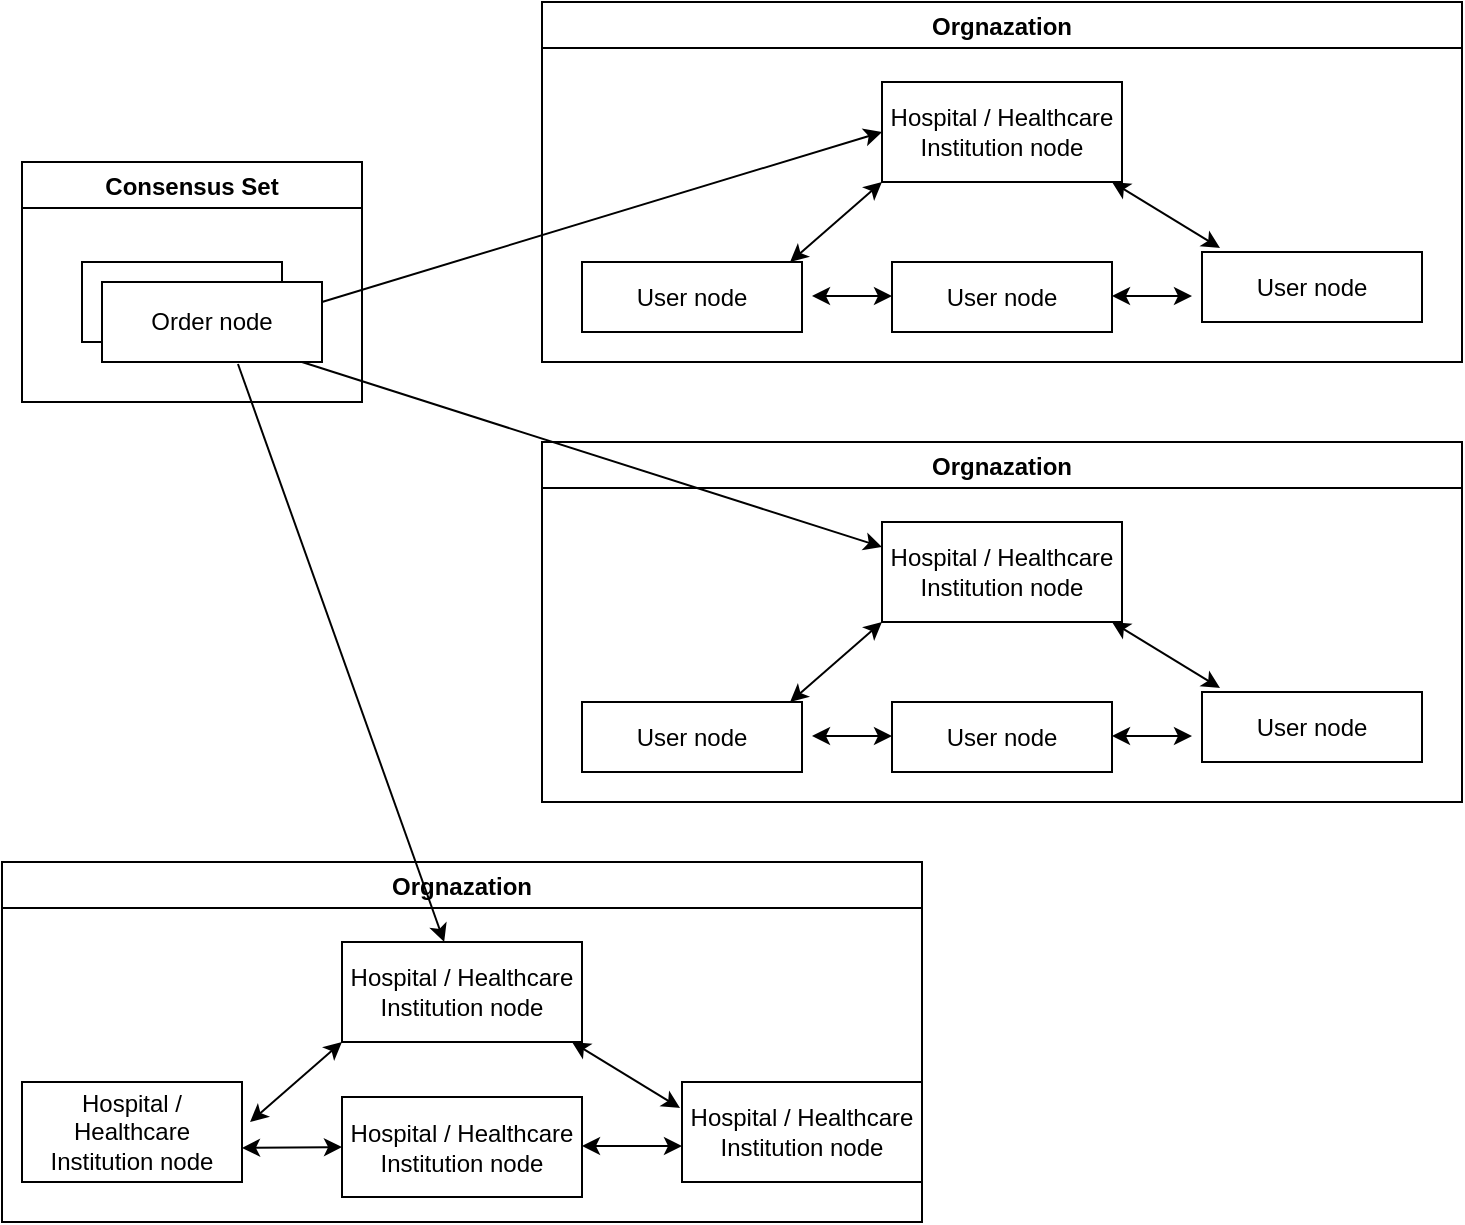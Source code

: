 <mxfile version="15.7.4" type="github">
  <diagram id="prtHgNgQTEPvFCAcTncT" name="Page-1">
    <mxGraphModel dx="946" dy="589" grid="1" gridSize="10" guides="1" tooltips="1" connect="1" arrows="1" fold="1" page="1" pageScale="1" pageWidth="827" pageHeight="1169" math="0" shadow="0">
      <root>
        <mxCell id="0" />
        <mxCell id="1" parent="0" />
        <mxCell id="eEtC7sX34TED1RY3KN9g-7" value="Orgnazation" style="swimlane;" vertex="1" parent="1">
          <mxGeometry x="280" y="420" width="460" height="180" as="geometry" />
        </mxCell>
        <mxCell id="eEtC7sX34TED1RY3KN9g-8" value="Hospital / Healthcare Institution node" style="rounded=0;whiteSpace=wrap;html=1;" vertex="1" parent="eEtC7sX34TED1RY3KN9g-7">
          <mxGeometry x="170" y="40" width="120" height="50" as="geometry" />
        </mxCell>
        <mxCell id="eEtC7sX34TED1RY3KN9g-10" value="User node" style="rounded=0;whiteSpace=wrap;html=1;" vertex="1" parent="eEtC7sX34TED1RY3KN9g-7">
          <mxGeometry x="20" y="130" width="110" height="35" as="geometry" />
        </mxCell>
        <mxCell id="eEtC7sX34TED1RY3KN9g-14" value="User node" style="rounded=0;whiteSpace=wrap;html=1;" vertex="1" parent="eEtC7sX34TED1RY3KN9g-7">
          <mxGeometry x="175" y="130" width="110" height="35" as="geometry" />
        </mxCell>
        <mxCell id="eEtC7sX34TED1RY3KN9g-15" value="User node" style="rounded=0;whiteSpace=wrap;html=1;" vertex="1" parent="eEtC7sX34TED1RY3KN9g-7">
          <mxGeometry x="330" y="125" width="110" height="35" as="geometry" />
        </mxCell>
        <mxCell id="eEtC7sX34TED1RY3KN9g-16" value="" style="endArrow=classic;startArrow=classic;html=1;rounded=0;" edge="1" parent="eEtC7sX34TED1RY3KN9g-7">
          <mxGeometry width="50" height="50" relative="1" as="geometry">
            <mxPoint x="285" y="147" as="sourcePoint" />
            <mxPoint x="325" y="147" as="targetPoint" />
          </mxGeometry>
        </mxCell>
        <mxCell id="eEtC7sX34TED1RY3KN9g-18" value="" style="endArrow=classic;startArrow=classic;html=1;rounded=0;" edge="1" parent="eEtC7sX34TED1RY3KN9g-7">
          <mxGeometry width="50" height="50" relative="1" as="geometry">
            <mxPoint x="135" y="147" as="sourcePoint" />
            <mxPoint x="175" y="147" as="targetPoint" />
          </mxGeometry>
        </mxCell>
        <mxCell id="eEtC7sX34TED1RY3KN9g-19" value="" style="endArrow=classic;startArrow=classic;html=1;rounded=0;entryX=0.082;entryY=-0.057;entryDx=0;entryDy=0;entryPerimeter=0;" edge="1" parent="eEtC7sX34TED1RY3KN9g-7" target="eEtC7sX34TED1RY3KN9g-15">
          <mxGeometry width="50" height="50" relative="1" as="geometry">
            <mxPoint x="285" y="90" as="sourcePoint" />
            <mxPoint x="325" y="110" as="targetPoint" />
          </mxGeometry>
        </mxCell>
        <mxCell id="eEtC7sX34TED1RY3KN9g-20" value="" style="endArrow=classic;startArrow=classic;html=1;rounded=0;entryX=0.082;entryY=-0.057;entryDx=0;entryDy=0;entryPerimeter=0;exitX=0;exitY=1;exitDx=0;exitDy=0;" edge="1" parent="eEtC7sX34TED1RY3KN9g-7" source="eEtC7sX34TED1RY3KN9g-8">
          <mxGeometry width="50" height="50" relative="1" as="geometry">
            <mxPoint x="70" y="96.99" as="sourcePoint" />
            <mxPoint x="124.02" y="129.995" as="targetPoint" />
          </mxGeometry>
        </mxCell>
        <mxCell id="eEtC7sX34TED1RY3KN9g-21" value="Orgnazation" style="swimlane;" vertex="1" parent="1">
          <mxGeometry x="280" y="200" width="460" height="180" as="geometry" />
        </mxCell>
        <mxCell id="eEtC7sX34TED1RY3KN9g-22" value="Hospital / Healthcare Institution node" style="rounded=0;whiteSpace=wrap;html=1;" vertex="1" parent="eEtC7sX34TED1RY3KN9g-21">
          <mxGeometry x="170" y="40" width="120" height="50" as="geometry" />
        </mxCell>
        <mxCell id="eEtC7sX34TED1RY3KN9g-23" value="User node" style="rounded=0;whiteSpace=wrap;html=1;" vertex="1" parent="eEtC7sX34TED1RY3KN9g-21">
          <mxGeometry x="20" y="130" width="110" height="35" as="geometry" />
        </mxCell>
        <mxCell id="eEtC7sX34TED1RY3KN9g-24" value="User node" style="rounded=0;whiteSpace=wrap;html=1;" vertex="1" parent="eEtC7sX34TED1RY3KN9g-21">
          <mxGeometry x="175" y="130" width="110" height="35" as="geometry" />
        </mxCell>
        <mxCell id="eEtC7sX34TED1RY3KN9g-25" value="User node" style="rounded=0;whiteSpace=wrap;html=1;" vertex="1" parent="eEtC7sX34TED1RY3KN9g-21">
          <mxGeometry x="330" y="125" width="110" height="35" as="geometry" />
        </mxCell>
        <mxCell id="eEtC7sX34TED1RY3KN9g-26" value="" style="endArrow=classic;startArrow=classic;html=1;rounded=0;" edge="1" parent="eEtC7sX34TED1RY3KN9g-21">
          <mxGeometry width="50" height="50" relative="1" as="geometry">
            <mxPoint x="285" y="147" as="sourcePoint" />
            <mxPoint x="325" y="147" as="targetPoint" />
          </mxGeometry>
        </mxCell>
        <mxCell id="eEtC7sX34TED1RY3KN9g-27" value="" style="endArrow=classic;startArrow=classic;html=1;rounded=0;" edge="1" parent="eEtC7sX34TED1RY3KN9g-21">
          <mxGeometry width="50" height="50" relative="1" as="geometry">
            <mxPoint x="135" y="147" as="sourcePoint" />
            <mxPoint x="175" y="147" as="targetPoint" />
          </mxGeometry>
        </mxCell>
        <mxCell id="eEtC7sX34TED1RY3KN9g-28" value="" style="endArrow=classic;startArrow=classic;html=1;rounded=0;entryX=0.082;entryY=-0.057;entryDx=0;entryDy=0;entryPerimeter=0;" edge="1" parent="eEtC7sX34TED1RY3KN9g-21" target="eEtC7sX34TED1RY3KN9g-25">
          <mxGeometry width="50" height="50" relative="1" as="geometry">
            <mxPoint x="285" y="90" as="sourcePoint" />
            <mxPoint x="325" y="110" as="targetPoint" />
          </mxGeometry>
        </mxCell>
        <mxCell id="eEtC7sX34TED1RY3KN9g-29" value="" style="endArrow=classic;startArrow=classic;html=1;rounded=0;entryX=0.082;entryY=-0.057;entryDx=0;entryDy=0;entryPerimeter=0;exitX=0;exitY=1;exitDx=0;exitDy=0;" edge="1" parent="eEtC7sX34TED1RY3KN9g-21" source="eEtC7sX34TED1RY3KN9g-22">
          <mxGeometry width="50" height="50" relative="1" as="geometry">
            <mxPoint x="70" y="96.99" as="sourcePoint" />
            <mxPoint x="124.02" y="129.995" as="targetPoint" />
          </mxGeometry>
        </mxCell>
        <mxCell id="eEtC7sX34TED1RY3KN9g-30" value="Consensus Set" style="swimlane;" vertex="1" parent="1">
          <mxGeometry x="20" y="280" width="170" height="120" as="geometry" />
        </mxCell>
        <mxCell id="eEtC7sX34TED1RY3KN9g-31" value="" style="rounded=0;whiteSpace=wrap;html=1;" vertex="1" parent="eEtC7sX34TED1RY3KN9g-30">
          <mxGeometry x="30" y="50" width="100" height="40" as="geometry" />
        </mxCell>
        <mxCell id="eEtC7sX34TED1RY3KN9g-32" value="Order node" style="rounded=0;whiteSpace=wrap;html=1;shadow=0;glass=0;sketch=0;" vertex="1" parent="eEtC7sX34TED1RY3KN9g-30">
          <mxGeometry x="40" y="60" width="110" height="40" as="geometry" />
        </mxCell>
        <mxCell id="eEtC7sX34TED1RY3KN9g-34" value="" style="endArrow=classic;html=1;rounded=0;entryX=0;entryY=0.5;entryDx=0;entryDy=0;" edge="1" parent="eEtC7sX34TED1RY3KN9g-30" target="eEtC7sX34TED1RY3KN9g-22">
          <mxGeometry width="50" height="50" relative="1" as="geometry">
            <mxPoint x="150" y="70" as="sourcePoint" />
            <mxPoint x="200" y="20" as="targetPoint" />
          </mxGeometry>
        </mxCell>
        <mxCell id="eEtC7sX34TED1RY3KN9g-35" value="" style="endArrow=classic;html=1;rounded=0;entryX=0;entryY=0.25;entryDx=0;entryDy=0;" edge="1" parent="1" target="eEtC7sX34TED1RY3KN9g-8">
          <mxGeometry width="50" height="50" relative="1" as="geometry">
            <mxPoint x="160" y="380" as="sourcePoint" />
            <mxPoint x="440" y="340" as="targetPoint" />
          </mxGeometry>
        </mxCell>
        <mxCell id="eEtC7sX34TED1RY3KN9g-37" value="Orgnazation" style="swimlane;" vertex="1" parent="1">
          <mxGeometry x="10" y="630" width="460" height="180" as="geometry" />
        </mxCell>
        <mxCell id="eEtC7sX34TED1RY3KN9g-38" value="Hospital / Healthcare Institution node" style="rounded=0;whiteSpace=wrap;html=1;" vertex="1" parent="eEtC7sX34TED1RY3KN9g-37">
          <mxGeometry x="170" y="40" width="120" height="50" as="geometry" />
        </mxCell>
        <mxCell id="eEtC7sX34TED1RY3KN9g-42" value="" style="endArrow=classic;startArrow=classic;html=1;rounded=0;entryX=0;entryY=0.64;entryDx=0;entryDy=0;entryPerimeter=0;" edge="1" parent="eEtC7sX34TED1RY3KN9g-37" target="eEtC7sX34TED1RY3KN9g-48">
          <mxGeometry width="50" height="50" relative="1" as="geometry">
            <mxPoint x="290" y="142" as="sourcePoint" />
            <mxPoint x="330" y="142" as="targetPoint" />
          </mxGeometry>
        </mxCell>
        <mxCell id="eEtC7sX34TED1RY3KN9g-43" value="" style="endArrow=classic;startArrow=classic;html=1;rounded=0;entryX=0;entryY=0.5;entryDx=0;entryDy=0;" edge="1" parent="eEtC7sX34TED1RY3KN9g-37" target="eEtC7sX34TED1RY3KN9g-47">
          <mxGeometry width="50" height="50" relative="1" as="geometry">
            <mxPoint x="120" y="143" as="sourcePoint" />
            <mxPoint x="170" y="142" as="targetPoint" />
          </mxGeometry>
        </mxCell>
        <mxCell id="eEtC7sX34TED1RY3KN9g-44" value="" style="endArrow=classic;startArrow=classic;html=1;rounded=0;entryX=0.082;entryY=-0.057;entryDx=0;entryDy=0;entryPerimeter=0;" edge="1" parent="eEtC7sX34TED1RY3KN9g-37">
          <mxGeometry width="50" height="50" relative="1" as="geometry">
            <mxPoint x="285" y="90" as="sourcePoint" />
            <mxPoint x="339.02" y="123.005" as="targetPoint" />
          </mxGeometry>
        </mxCell>
        <mxCell id="eEtC7sX34TED1RY3KN9g-45" value="" style="endArrow=classic;startArrow=classic;html=1;rounded=0;entryX=0.082;entryY=-0.057;entryDx=0;entryDy=0;entryPerimeter=0;exitX=0;exitY=1;exitDx=0;exitDy=0;" edge="1" parent="eEtC7sX34TED1RY3KN9g-37" source="eEtC7sX34TED1RY3KN9g-38">
          <mxGeometry width="50" height="50" relative="1" as="geometry">
            <mxPoint x="70" y="96.99" as="sourcePoint" />
            <mxPoint x="124.02" y="129.995" as="targetPoint" />
          </mxGeometry>
        </mxCell>
        <mxCell id="eEtC7sX34TED1RY3KN9g-46" value="Hospital / Healthcare Institution node" style="rounded=0;whiteSpace=wrap;html=1;" vertex="1" parent="eEtC7sX34TED1RY3KN9g-37">
          <mxGeometry x="10" y="110" width="110" height="50" as="geometry" />
        </mxCell>
        <mxCell id="eEtC7sX34TED1RY3KN9g-47" value="Hospital / Healthcare Institution node" style="rounded=0;whiteSpace=wrap;html=1;" vertex="1" parent="eEtC7sX34TED1RY3KN9g-37">
          <mxGeometry x="170" y="117.5" width="120" height="50" as="geometry" />
        </mxCell>
        <mxCell id="eEtC7sX34TED1RY3KN9g-48" value="Hospital / Healthcare Institution node" style="rounded=0;whiteSpace=wrap;html=1;" vertex="1" parent="eEtC7sX34TED1RY3KN9g-37">
          <mxGeometry x="340" y="110" width="120" height="50" as="geometry" />
        </mxCell>
        <mxCell id="eEtC7sX34TED1RY3KN9g-51" value="" style="endArrow=classic;html=1;rounded=0;exitX=0.618;exitY=1.025;exitDx=0;exitDy=0;exitPerimeter=0;" edge="1" parent="1" source="eEtC7sX34TED1RY3KN9g-32" target="eEtC7sX34TED1RY3KN9g-38">
          <mxGeometry width="50" height="50" relative="1" as="geometry">
            <mxPoint x="390" y="620" as="sourcePoint" />
            <mxPoint x="440" y="730" as="targetPoint" />
          </mxGeometry>
        </mxCell>
      </root>
    </mxGraphModel>
  </diagram>
</mxfile>

